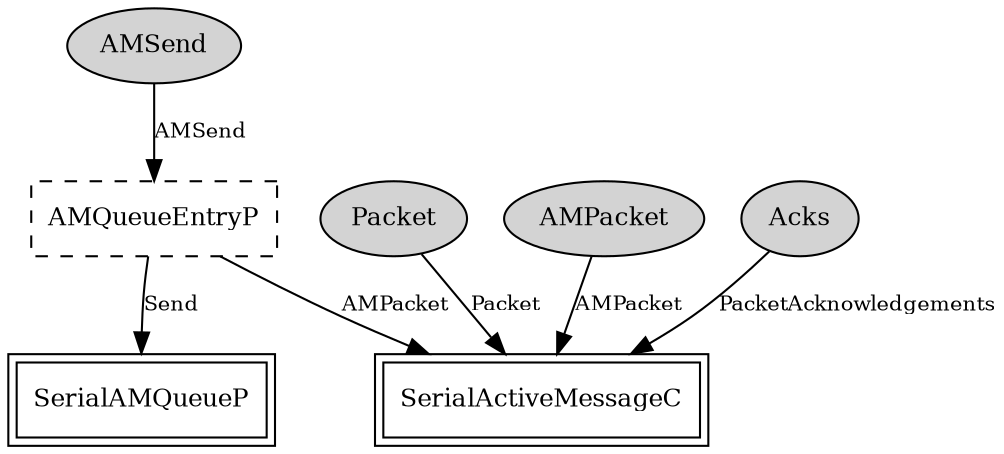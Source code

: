 digraph "tos.lib.serial.SerialAMSenderC" {
  n0x7fcf8fc455a0 [shape=ellipse, style=filled, label="AMSend", fontsize=12];
  "SerialAMSenderC.AMQueueEntryP" [fontsize=12, shape=box, style=dashed, label="AMQueueEntryP", URL="../chtml/tos.system.AMQueueEntryP.html"];
  n0x7fcf8fc3c5f0 [shape=ellipse, style=filled, label="Packet", fontsize=12];
  "SerialActiveMessageC" [fontsize=12, shape=box,peripheries=2, URL="../chtml/tos.lib.serial.SerialActiveMessageC.html"];
  n0x7fcf8fc2c4e0 [shape=ellipse, style=filled, label="AMPacket", fontsize=12];
  "SerialActiveMessageC" [fontsize=12, shape=box,peripheries=2, URL="../chtml/tos.lib.serial.SerialActiveMessageC.html"];
  n0x7fcf8fc26a80 [shape=ellipse, style=filled, label="Acks", fontsize=12];
  "SerialActiveMessageC" [fontsize=12, shape=box,peripheries=2, URL="../chtml/tos.lib.serial.SerialActiveMessageC.html"];
  "SerialAMSenderC.AMQueueEntryP" [fontsize=12, shape=box, style=dashed, label="AMQueueEntryP", URL="../chtml/tos.system.AMQueueEntryP.html"];
  "SerialAMQueueP" [fontsize=12, shape=box,peripheries=2, URL="../chtml/tos.lib.serial.SerialAMQueueP.html"];
  "SerialAMSenderC.AMQueueEntryP" [fontsize=12, shape=box, style=dashed, label="AMQueueEntryP", URL="../chtml/tos.system.AMQueueEntryP.html"];
  "n0x7fcf8fc455a0" -> "SerialAMSenderC.AMQueueEntryP" [label="AMSend", URL="../ihtml/tos.interfaces.AMSend.html", fontsize=10];
  "n0x7fcf8fc3c5f0" -> "SerialActiveMessageC" [label="Packet", URL="../ihtml/tos.interfaces.Packet.html", fontsize=10];
  "n0x7fcf8fc2c4e0" -> "SerialActiveMessageC" [label="AMPacket", URL="../ihtml/tos.interfaces.AMPacket.html", fontsize=10];
  "n0x7fcf8fc26a80" -> "SerialActiveMessageC" [label="PacketAcknowledgements", URL="../ihtml/tos.interfaces.PacketAcknowledgements.html", fontsize=10];
  "SerialAMSenderC.AMQueueEntryP" -> "SerialAMQueueP" [label="Send", URL="../ihtml/tos.interfaces.Send.html", fontsize=10];
  "SerialAMSenderC.AMQueueEntryP" -> "SerialActiveMessageC" [label="AMPacket", URL="../ihtml/tos.interfaces.AMPacket.html", fontsize=10];
}
